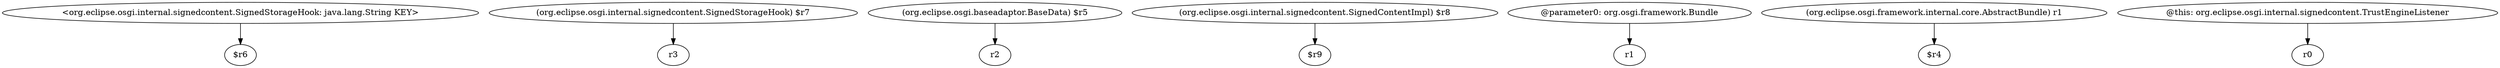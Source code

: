 digraph g {
0[label="<org.eclipse.osgi.internal.signedcontent.SignedStorageHook: java.lang.String KEY>"]
1[label="$r6"]
0->1[label=""]
2[label="(org.eclipse.osgi.internal.signedcontent.SignedStorageHook) $r7"]
3[label="r3"]
2->3[label=""]
4[label="(org.eclipse.osgi.baseadaptor.BaseData) $r5"]
5[label="r2"]
4->5[label=""]
6[label="(org.eclipse.osgi.internal.signedcontent.SignedContentImpl) $r8"]
7[label="$r9"]
6->7[label=""]
8[label="@parameter0: org.osgi.framework.Bundle"]
9[label="r1"]
8->9[label=""]
10[label="(org.eclipse.osgi.framework.internal.core.AbstractBundle) r1"]
11[label="$r4"]
10->11[label=""]
12[label="@this: org.eclipse.osgi.internal.signedcontent.TrustEngineListener"]
13[label="r0"]
12->13[label=""]
}